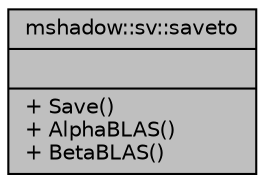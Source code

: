digraph "mshadow::sv::saveto"
{
 // LATEX_PDF_SIZE
  edge [fontname="Helvetica",fontsize="10",labelfontname="Helvetica",labelfontsize="10"];
  node [fontname="Helvetica",fontsize="10",shape=record];
  Node1 [label="{mshadow::sv::saveto\n||+ Save()\l+ AlphaBLAS()\l+ BetaBLAS()\l}",height=0.2,width=0.4,color="black", fillcolor="grey75", style="filled", fontcolor="black",tooltip="save to saver: ="];
}
